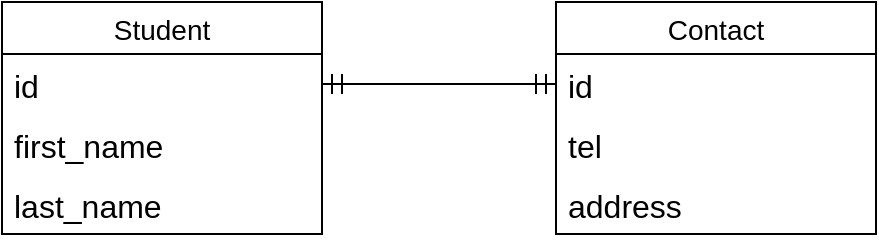 <mxfile>
    <diagram name="Page-1" id="foxYjFURTXLAFBwmZH4O">
        <mxGraphModel dx="2309" dy="557" grid="0" gridSize="10" guides="1" tooltips="1" connect="1" arrows="1" fold="1" page="0" pageScale="1" pageWidth="827" pageHeight="1169" math="0" shadow="0">
            <root>
                <mxCell id="0"/>
                <mxCell id="1" parent="0"/>
                <mxCell id="waQ-pSItKxUnnYHRIGQG-2" value="Student" style="swimlane;fontStyle=0;childLayout=stackLayout;horizontal=1;startSize=26;horizontalStack=0;resizeParent=1;resizeParentMax=0;resizeLast=0;collapsible=1;marginBottom=0;align=center;fontSize=14;" parent="1" vertex="1">
                    <mxGeometry x="-1106" y="22" width="160" height="116" as="geometry"/>
                </mxCell>
                <mxCell id="waQ-pSItKxUnnYHRIGQG-3" value="id" style="text;strokeColor=none;fillColor=none;spacingLeft=4;spacingRight=4;overflow=hidden;rotatable=0;points=[[0,0.5],[1,0.5]];portConstraint=eastwest;fontSize=16;whiteSpace=wrap;html=1;" parent="waQ-pSItKxUnnYHRIGQG-2" vertex="1">
                    <mxGeometry y="26" width="160" height="30" as="geometry"/>
                </mxCell>
                <mxCell id="waQ-pSItKxUnnYHRIGQG-4" value="first_name" style="text;strokeColor=none;fillColor=none;spacingLeft=4;spacingRight=4;overflow=hidden;rotatable=0;points=[[0,0.5],[1,0.5]];portConstraint=eastwest;fontSize=16;whiteSpace=wrap;html=1;" parent="waQ-pSItKxUnnYHRIGQG-2" vertex="1">
                    <mxGeometry y="56" width="160" height="30" as="geometry"/>
                </mxCell>
                <mxCell id="waQ-pSItKxUnnYHRIGQG-5" value="last_name" style="text;strokeColor=none;fillColor=none;spacingLeft=4;spacingRight=4;overflow=hidden;rotatable=0;points=[[0,0.5],[1,0.5]];portConstraint=eastwest;fontSize=16;whiteSpace=wrap;html=1;" parent="waQ-pSItKxUnnYHRIGQG-2" vertex="1">
                    <mxGeometry y="86" width="160" height="30" as="geometry"/>
                </mxCell>
                <mxCell id="waQ-pSItKxUnnYHRIGQG-6" value="Contact" style="swimlane;fontStyle=0;childLayout=stackLayout;horizontal=1;startSize=26;horizontalStack=0;resizeParent=1;resizeParentMax=0;resizeLast=0;collapsible=1;marginBottom=0;align=center;fontSize=14;" parent="1" vertex="1">
                    <mxGeometry x="-829" y="22" width="160" height="116" as="geometry"/>
                </mxCell>
                <mxCell id="waQ-pSItKxUnnYHRIGQG-7" value="id" style="text;strokeColor=none;fillColor=none;spacingLeft=4;spacingRight=4;overflow=hidden;rotatable=0;points=[[0,0.5],[1,0.5]];portConstraint=eastwest;fontSize=16;whiteSpace=wrap;html=1;" parent="waQ-pSItKxUnnYHRIGQG-6" vertex="1">
                    <mxGeometry y="26" width="160" height="30" as="geometry"/>
                </mxCell>
                <mxCell id="waQ-pSItKxUnnYHRIGQG-8" value="tel" style="text;strokeColor=none;fillColor=none;spacingLeft=4;spacingRight=4;overflow=hidden;rotatable=0;points=[[0,0.5],[1,0.5]];portConstraint=eastwest;fontSize=16;whiteSpace=wrap;html=1;" parent="waQ-pSItKxUnnYHRIGQG-6" vertex="1">
                    <mxGeometry y="56" width="160" height="30" as="geometry"/>
                </mxCell>
                <mxCell id="waQ-pSItKxUnnYHRIGQG-9" value="address" style="text;strokeColor=none;fillColor=none;spacingLeft=4;spacingRight=4;overflow=hidden;rotatable=0;points=[[0,0.5],[1,0.5]];portConstraint=eastwest;fontSize=16;whiteSpace=wrap;html=1;" parent="waQ-pSItKxUnnYHRIGQG-6" vertex="1">
                    <mxGeometry y="86" width="160" height="30" as="geometry"/>
                </mxCell>
                <mxCell id="waQ-pSItKxUnnYHRIGQG-10" value="" style="edgeStyle=entityRelationEdgeStyle;fontSize=12;html=1;endArrow=ERmandOne;startArrow=ERmandOne;rounded=0;startSize=8;endSize=8;curved=1;entryX=0;entryY=0.5;entryDx=0;entryDy=0;" parent="1" source="waQ-pSItKxUnnYHRIGQG-3" target="waQ-pSItKxUnnYHRIGQG-7" edge="1">
                    <mxGeometry width="100" height="100" relative="1" as="geometry">
                        <mxPoint x="-623" y="182" as="sourcePoint"/>
                        <mxPoint x="-523" y="82" as="targetPoint"/>
                        <Array as="points">
                            <mxPoint x="-629" y="79"/>
                            <mxPoint x="-620" y="125"/>
                            <mxPoint x="-533" y="66"/>
                        </Array>
                    </mxGeometry>
                </mxCell>
            </root>
        </mxGraphModel>
    </diagram>
</mxfile>